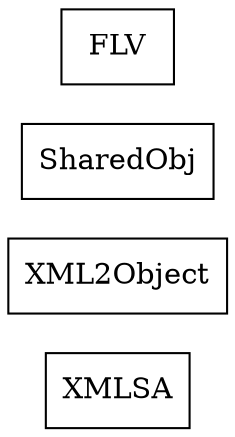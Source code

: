 strict digraph class_diagram {
  rankdir=LR;
  TypeXMLSA[
    label="XMLSA",
    URL="XMLSA.html",
    tooltip="com.sekati.data.XMLSA",
    shape="record"
  ];
  TypeXML2Object[
    label="XML2Object",
    URL="XML2Object.html",
    tooltip="com.sekati.data.XML2Object",
    shape="record"
  ];
  TypeSharedObj[
    label="SharedObj",
    URL="SharedObj.html",
    tooltip="com.sekati.data.SharedObj",
    shape="record"
  ];
  TypeFLV[
    label="FLV",
    URL="FLV.html",
    tooltip="com.sekati.data.FLV",
    shape="record"
  ];
}
